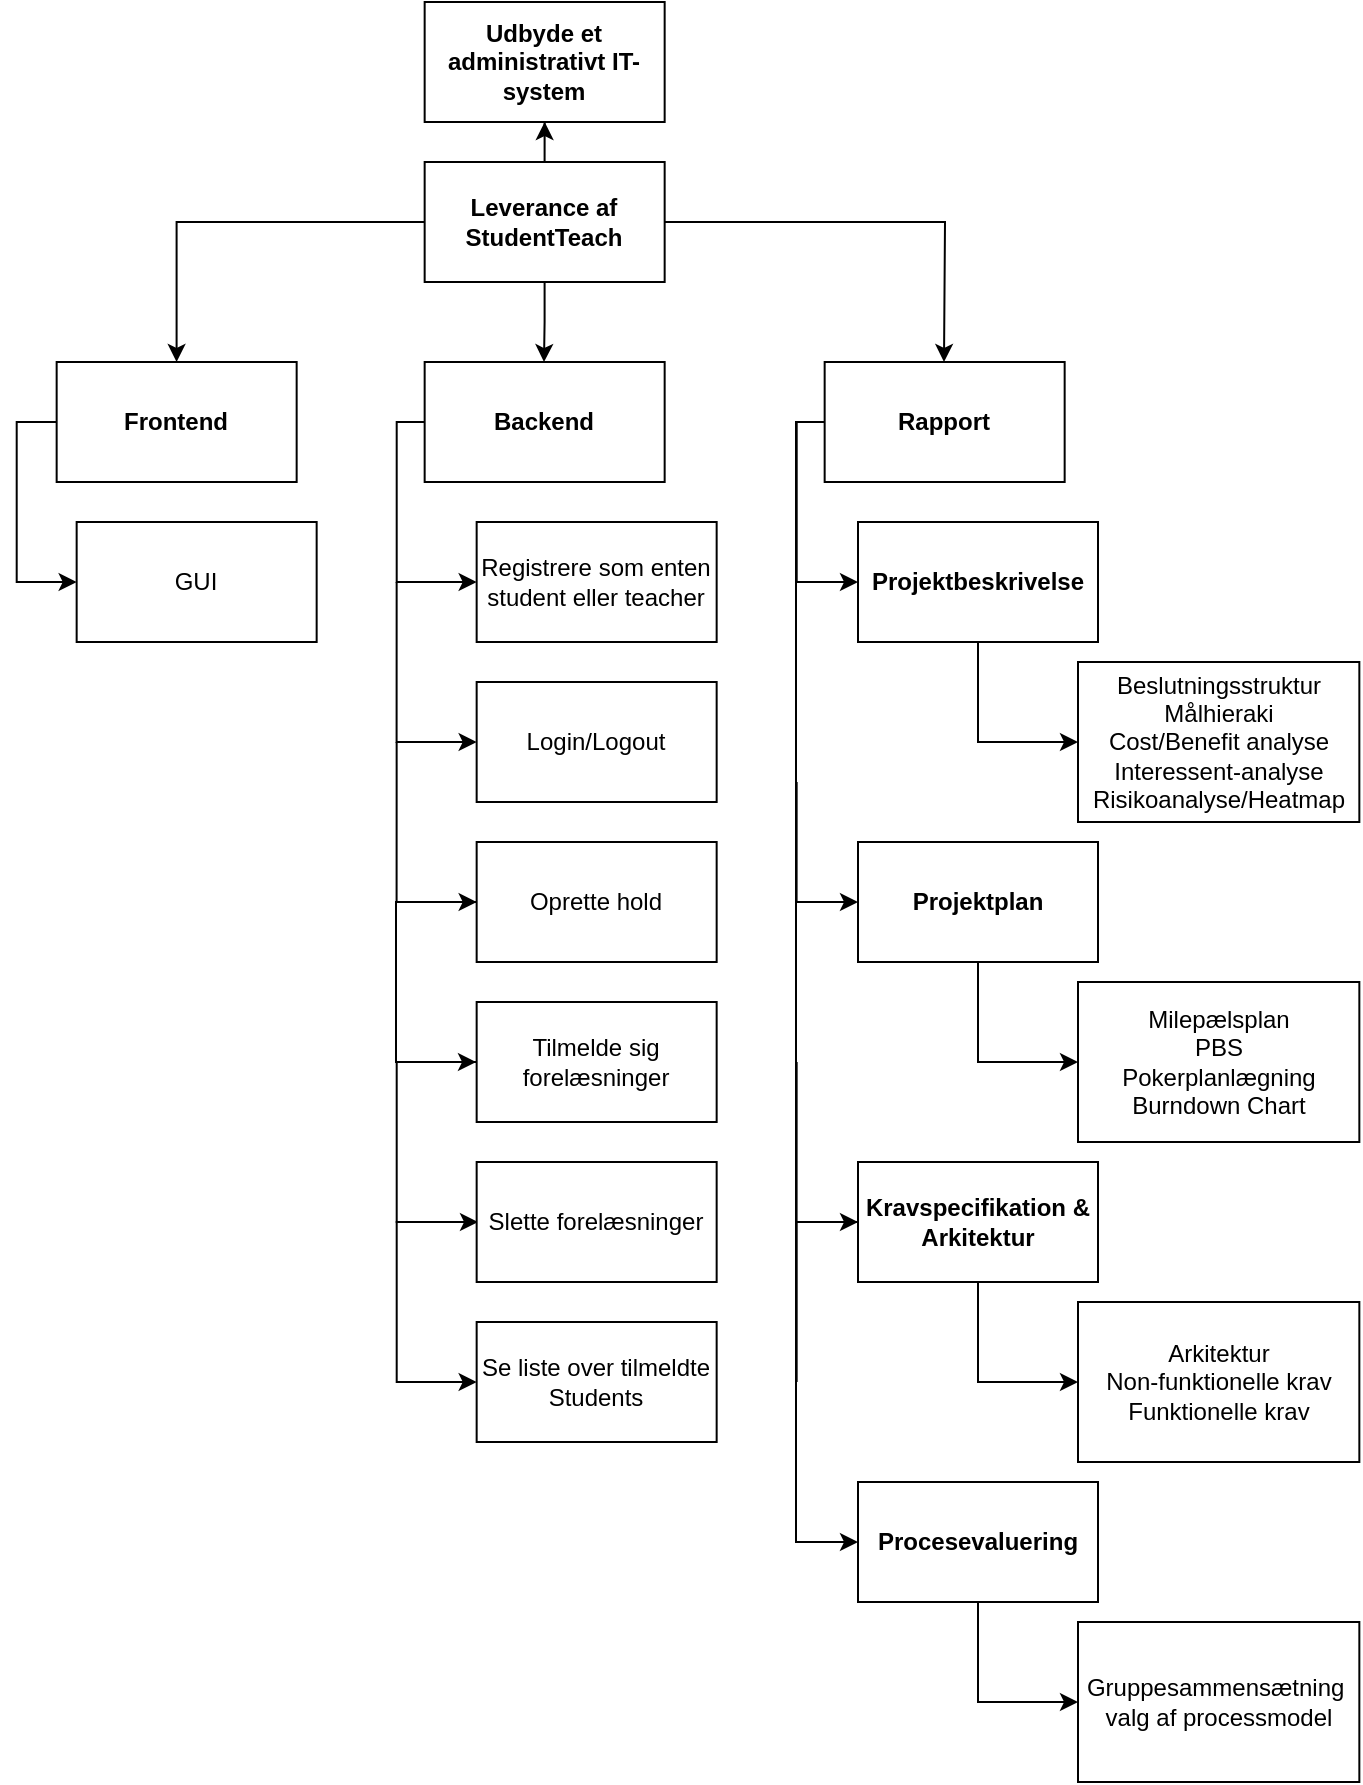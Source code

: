 <mxfile version="13.0.8" type="github">
  <diagram id="3AZzIE220VFOiJiIbyjP" name="Page-1">
    <mxGraphModel dx="1673" dy="934" grid="1" gridSize="10" guides="1" tooltips="1" connect="1" arrows="1" fold="1" page="1" pageScale="1" pageWidth="827" pageHeight="1169" math="0" shadow="0">
      <root>
        <mxCell id="0" />
        <mxCell id="1" parent="0" />
        <mxCell id="Jk5qHnKGdOJ1nb1w-nt2-3" value="" style="edgeStyle=orthogonalEdgeStyle;rounded=0;orthogonalLoop=1;jettySize=auto;html=1;" parent="1" source="Jk5qHnKGdOJ1nb1w-nt2-1" target="Jk5qHnKGdOJ1nb1w-nt2-2" edge="1">
          <mxGeometry relative="1" as="geometry" />
        </mxCell>
        <mxCell id="Jk5qHnKGdOJ1nb1w-nt2-5" value="" style="edgeStyle=orthogonalEdgeStyle;rounded=0;orthogonalLoop=1;jettySize=auto;html=1;" parent="1" source="Jk5qHnKGdOJ1nb1w-nt2-1" edge="1">
          <mxGeometry relative="1" as="geometry">
            <mxPoint x="363" y="240" as="targetPoint" />
          </mxGeometry>
        </mxCell>
        <mxCell id="Jk5qHnKGdOJ1nb1w-nt2-7" value="" style="edgeStyle=orthogonalEdgeStyle;rounded=0;orthogonalLoop=1;jettySize=auto;html=1;" parent="1" source="Jk5qHnKGdOJ1nb1w-nt2-1" edge="1">
          <mxGeometry relative="1" as="geometry">
            <mxPoint x="563" y="240" as="targetPoint" />
          </mxGeometry>
        </mxCell>
        <mxCell id="deQ2-Q1bwaaRHNpA15x_-2" value="" style="edgeStyle=orthogonalEdgeStyle;rounded=0;orthogonalLoop=1;jettySize=auto;html=1;entryX=0.5;entryY=1;entryDx=0;entryDy=0;" parent="1" source="Jk5qHnKGdOJ1nb1w-nt2-1" edge="1" target="deQ2-Q1bwaaRHNpA15x_-1">
          <mxGeometry relative="1" as="geometry">
            <mxPoint x="363" y="115" as="targetPoint" />
          </mxGeometry>
        </mxCell>
        <mxCell id="Jk5qHnKGdOJ1nb1w-nt2-1" value="&lt;b&gt;Leverance af StudentTeach&lt;/b&gt;" style="rounded=0;whiteSpace=wrap;html=1;" parent="1" vertex="1">
          <mxGeometry x="303.33" y="140" width="120" height="60" as="geometry" />
        </mxCell>
        <mxCell id="deQ2-Q1bwaaRHNpA15x_-1" value="&lt;b&gt;Udbyde et administrativt IT-system&lt;/b&gt;" style="rounded=0;whiteSpace=wrap;html=1;" parent="1" vertex="1">
          <mxGeometry x="303.33" y="60" width="120" height="60" as="geometry" />
        </mxCell>
        <mxCell id="Ops0DvnB60AxqXnKlPGb-2" value="" style="edgeStyle=orthogonalEdgeStyle;rounded=0;orthogonalLoop=1;jettySize=auto;html=1;" parent="1" source="Jk5qHnKGdOJ1nb1w-nt2-6" edge="1">
          <mxGeometry relative="1" as="geometry">
            <Array as="points">
              <mxPoint x="489.33" y="270" />
              <mxPoint x="489.33" y="350" />
            </Array>
            <mxPoint x="520" y="350" as="targetPoint" />
          </mxGeometry>
        </mxCell>
        <mxCell id="2z4ijSv8l3djSHBPxvHV-10" value="" style="edgeStyle=orthogonalEdgeStyle;rounded=0;orthogonalLoop=1;jettySize=auto;html=1;entryX=0;entryY=0.5;entryDx=0;entryDy=0;" parent="1" source="Jk5qHnKGdOJ1nb1w-nt2-6" target="2z4ijSv8l3djSHBPxvHV-16" edge="1">
          <mxGeometry relative="1" as="geometry">
            <mxPoint x="520" y="750" as="targetPoint" />
            <Array as="points">
              <mxPoint x="489" y="270" />
              <mxPoint x="489" y="830" />
            </Array>
          </mxGeometry>
        </mxCell>
        <mxCell id="Jk5qHnKGdOJ1nb1w-nt2-6" value="&lt;b&gt;Rapport&lt;/b&gt;" style="rounded=0;whiteSpace=wrap;html=1;" parent="1" vertex="1">
          <mxGeometry x="503.33" y="240" width="120" height="60" as="geometry" />
        </mxCell>
        <mxCell id="Ops0DvnB60AxqXnKlPGb-1" value="Beslutningsstruktur&lt;br&gt;Målhieraki&lt;br&gt;Cost/Benefit analyse&lt;br&gt;Interessent-analyse&lt;br&gt;Risikoanalyse/Heatmap" style="rounded=0;whiteSpace=wrap;html=1;" parent="1" vertex="1">
          <mxGeometry x="630" y="390" width="140.67" height="80" as="geometry" />
        </mxCell>
        <mxCell id="Ops0DvnB60AxqXnKlPGb-10" value="" style="edgeStyle=orthogonalEdgeStyle;rounded=0;orthogonalLoop=1;jettySize=auto;html=1;" parent="1" edge="1">
          <mxGeometry relative="1" as="geometry">
            <Array as="points">
              <mxPoint x="489.33" y="670" />
            </Array>
            <mxPoint x="489.33" y="590" as="sourcePoint" />
            <mxPoint x="529.33" y="670" as="targetPoint" />
          </mxGeometry>
        </mxCell>
        <mxCell id="Ops0DvnB60AxqXnKlPGb-7" value="&lt;b&gt;Projektplan&lt;/b&gt;" style="rounded=0;whiteSpace=wrap;html=1;" parent="1" vertex="1">
          <mxGeometry x="520" y="480" width="120" height="60" as="geometry" />
        </mxCell>
        <mxCell id="Jk5qHnKGdOJ1nb1w-nt2-15" value="" style="edgeStyle=orthogonalEdgeStyle;rounded=0;orthogonalLoop=1;jettySize=auto;html=1;" parent="1" source="Jk5qHnKGdOJ1nb1w-nt2-4" target="Jk5qHnKGdOJ1nb1w-nt2-14" edge="1">
          <mxGeometry relative="1" as="geometry">
            <Array as="points">
              <mxPoint x="289.33" y="270" />
              <mxPoint x="289.33" y="350" />
            </Array>
          </mxGeometry>
        </mxCell>
        <mxCell id="Jk5qHnKGdOJ1nb1w-nt2-4" value="&lt;b&gt;Backend&lt;/b&gt;" style="rounded=0;whiteSpace=wrap;html=1;" parent="1" vertex="1">
          <mxGeometry x="303.33" y="240" width="120" height="60" as="geometry" />
        </mxCell>
        <mxCell id="Jk5qHnKGdOJ1nb1w-nt2-20" value="" style="edgeStyle=orthogonalEdgeStyle;rounded=0;orthogonalLoop=1;jettySize=auto;html=1;" parent="1" target="Jk5qHnKGdOJ1nb1w-nt2-19" edge="1">
          <mxGeometry relative="1" as="geometry">
            <mxPoint x="289.33" y="350" as="sourcePoint" />
            <Array as="points">
              <mxPoint x="289.33" y="430" />
            </Array>
          </mxGeometry>
        </mxCell>
        <mxCell id="Jk5qHnKGdOJ1nb1w-nt2-14" value="Registrere som enten student eller teacher" style="rounded=0;whiteSpace=wrap;html=1;" parent="1" vertex="1">
          <mxGeometry x="329.33" y="320" width="120" height="60" as="geometry" />
        </mxCell>
        <mxCell id="Jk5qHnKGdOJ1nb1w-nt2-22" value="" style="edgeStyle=orthogonalEdgeStyle;rounded=0;orthogonalLoop=1;jettySize=auto;html=1;" parent="1" edge="1">
          <mxGeometry relative="1" as="geometry">
            <mxPoint x="289.33" y="430" as="sourcePoint" />
            <Array as="points">
              <mxPoint x="289.33" y="510" />
            </Array>
            <mxPoint x="329.33" y="510" as="targetPoint" />
          </mxGeometry>
        </mxCell>
        <mxCell id="Jk5qHnKGdOJ1nb1w-nt2-19" value="Login/Logout" style="rounded=0;whiteSpace=wrap;html=1;" parent="1" vertex="1">
          <mxGeometry x="329.33" y="400" width="120" height="60" as="geometry" />
        </mxCell>
        <mxCell id="Jk5qHnKGdOJ1nb1w-nt2-24" value="" style="edgeStyle=orthogonalEdgeStyle;rounded=0;orthogonalLoop=1;jettySize=auto;html=1;" parent="1" edge="1">
          <mxGeometry relative="1" as="geometry">
            <Array as="points">
              <mxPoint x="289" y="510" />
              <mxPoint x="289" y="590" />
              <mxPoint x="329" y="590" />
            </Array>
            <mxPoint x="329.33" y="510" as="sourcePoint" />
            <mxPoint x="329" y="590" as="targetPoint" />
          </mxGeometry>
        </mxCell>
        <mxCell id="Jk5qHnKGdOJ1nb1w-nt2-26" value="" style="edgeStyle=orthogonalEdgeStyle;rounded=0;orthogonalLoop=1;jettySize=auto;html=1;" parent="1" edge="1">
          <mxGeometry relative="1" as="geometry">
            <Array as="points">
              <mxPoint x="289.33" y="590" />
              <mxPoint x="289.33" y="670" />
            </Array>
            <mxPoint x="329" y="590" as="sourcePoint" />
            <mxPoint x="330" y="670" as="targetPoint" />
          </mxGeometry>
        </mxCell>
        <mxCell id="Jk5qHnKGdOJ1nb1w-nt2-23" value="Oprette hold" style="rounded=0;whiteSpace=wrap;html=1;" parent="1" vertex="1">
          <mxGeometry x="329.33" y="480" width="120" height="60" as="geometry" />
        </mxCell>
        <mxCell id="Jk5qHnKGdOJ1nb1w-nt2-25" value="Tilmelde sig forelæsninger" style="rounded=0;whiteSpace=wrap;html=1;" parent="1" vertex="1">
          <mxGeometry x="329.33" y="560" width="120" height="60" as="geometry" />
        </mxCell>
        <mxCell id="Ops0DvnB60AxqXnKlPGb-12" value="" style="edgeStyle=orthogonalEdgeStyle;rounded=0;orthogonalLoop=1;jettySize=auto;html=1;" parent="1" source="Jk5qHnKGdOJ1nb1w-nt2-2" target="Ops0DvnB60AxqXnKlPGb-11" edge="1">
          <mxGeometry relative="1" as="geometry">
            <Array as="points">
              <mxPoint x="99.33" y="270" />
              <mxPoint x="99.33" y="350" />
            </Array>
          </mxGeometry>
        </mxCell>
        <mxCell id="Jk5qHnKGdOJ1nb1w-nt2-2" value="&lt;b&gt;Frontend&lt;/b&gt;" style="rounded=0;whiteSpace=wrap;html=1;" parent="1" vertex="1">
          <mxGeometry x="119.33" y="240" width="120" height="60" as="geometry" />
        </mxCell>
        <mxCell id="Ops0DvnB60AxqXnKlPGb-11" value="GUI" style="rounded=0;whiteSpace=wrap;html=1;" parent="1" vertex="1">
          <mxGeometry x="129.33" y="320" width="120" height="60" as="geometry" />
        </mxCell>
        <mxCell id="2z4ijSv8l3djSHBPxvHV-2" value="" style="edgeStyle=orthogonalEdgeStyle;rounded=0;orthogonalLoop=1;jettySize=auto;html=1;" parent="1" edge="1">
          <mxGeometry relative="1" as="geometry">
            <Array as="points">
              <mxPoint x="289.33" y="670" />
              <mxPoint x="289.33" y="750" />
            </Array>
            <mxPoint x="329.33" y="670" as="sourcePoint" />
            <mxPoint x="329.33" y="750" as="targetPoint" />
          </mxGeometry>
        </mxCell>
        <mxCell id="2z4ijSv8l3djSHBPxvHV-6" value="Slette forelæsninger" style="rounded=0;whiteSpace=wrap;html=1;" parent="1" vertex="1">
          <mxGeometry x="329.33" y="640" width="120" height="60" as="geometry" />
        </mxCell>
        <mxCell id="2z4ijSv8l3djSHBPxvHV-11" value="&lt;b&gt;Kravspecifikation &amp;amp; Arkitektur&lt;/b&gt;" style="rounded=0;whiteSpace=wrap;html=1;" parent="1" vertex="1">
          <mxGeometry x="520" y="640" width="120" height="60" as="geometry" />
        </mxCell>
        <mxCell id="2z4ijSv8l3djSHBPxvHV-13" value="" style="edgeStyle=orthogonalEdgeStyle;rounded=0;orthogonalLoop=1;jettySize=auto;html=1;" parent="1" edge="1">
          <mxGeometry relative="1" as="geometry">
            <mxPoint x="489.33" y="750" as="sourcePoint" />
            <mxPoint x="520" y="670" as="targetPoint" />
            <Array as="points">
              <mxPoint x="489.33" y="750" />
              <mxPoint x="489.33" y="830" />
            </Array>
          </mxGeometry>
        </mxCell>
        <mxCell id="2z4ijSv8l3djSHBPxvHV-16" value="&lt;b&gt;Procesevaluering&lt;/b&gt;" style="rounded=0;whiteSpace=wrap;html=1;" parent="1" vertex="1">
          <mxGeometry x="520" y="800" width="120" height="60" as="geometry" />
        </mxCell>
        <mxCell id="2z4ijSv8l3djSHBPxvHV-19" value="&lt;b&gt;Projektbeskrivelse&lt;/b&gt;" style="rounded=0;whiteSpace=wrap;html=1;" parent="1" vertex="1">
          <mxGeometry x="520" y="320" width="120" height="60" as="geometry" />
        </mxCell>
        <mxCell id="3CSBgSuy1U6Y1Sye-mHt-1" value="Se liste over tilmeldte Students" style="rounded=0;whiteSpace=wrap;html=1;" vertex="1" parent="1">
          <mxGeometry x="329.33" y="720" width="120" height="60" as="geometry" />
        </mxCell>
        <mxCell id="3CSBgSuy1U6Y1Sye-mHt-3" value="" style="edgeStyle=orthogonalEdgeStyle;rounded=0;orthogonalLoop=1;jettySize=auto;html=1;exitX=0.5;exitY=1;exitDx=0;exitDy=0;" edge="1" parent="1" source="2z4ijSv8l3djSHBPxvHV-19">
          <mxGeometry relative="1" as="geometry">
            <Array as="points">
              <mxPoint x="580" y="430" />
              <mxPoint x="630" y="430" />
            </Array>
            <mxPoint x="630" y="430" as="targetPoint" />
            <mxPoint x="589.7" y="390" as="sourcePoint" />
          </mxGeometry>
        </mxCell>
        <mxCell id="3CSBgSuy1U6Y1Sye-mHt-7" value="" style="edgeStyle=orthogonalEdgeStyle;rounded=0;orthogonalLoop=1;jettySize=auto;html=1;entryX=0;entryY=0.5;entryDx=0;entryDy=0;" edge="1" parent="1" target="Ops0DvnB60AxqXnKlPGb-7">
          <mxGeometry relative="1" as="geometry">
            <Array as="points">
              <mxPoint x="489" y="510" />
            </Array>
            <mxPoint x="489.33" y="450" as="sourcePoint" />
            <mxPoint x="510" y="530" as="targetPoint" />
          </mxGeometry>
        </mxCell>
        <mxCell id="3CSBgSuy1U6Y1Sye-mHt-8" value="" style="edgeStyle=orthogonalEdgeStyle;rounded=0;orthogonalLoop=1;jettySize=auto;html=1;exitX=0.5;exitY=1;exitDx=0;exitDy=0;" edge="1" parent="1">
          <mxGeometry relative="1" as="geometry">
            <Array as="points">
              <mxPoint x="580" y="590" />
              <mxPoint x="630" y="590" />
            </Array>
            <mxPoint x="630" y="590" as="targetPoint" />
            <mxPoint x="580" y="540" as="sourcePoint" />
          </mxGeometry>
        </mxCell>
        <mxCell id="3CSBgSuy1U6Y1Sye-mHt-9" value="Milepælsplan&lt;br&gt;PBS&lt;br&gt;Pokerplanlægning&lt;br&gt;Burndown Chart" style="rounded=0;whiteSpace=wrap;html=1;" vertex="1" parent="1">
          <mxGeometry x="630" y="550" width="140.67" height="80" as="geometry" />
        </mxCell>
        <mxCell id="3CSBgSuy1U6Y1Sye-mHt-11" value="" style="edgeStyle=orthogonalEdgeStyle;rounded=0;orthogonalLoop=1;jettySize=auto;html=1;exitX=0.5;exitY=1;exitDx=0;exitDy=0;" edge="1" parent="1">
          <mxGeometry relative="1" as="geometry">
            <Array as="points">
              <mxPoint x="580" y="750" />
              <mxPoint x="630" y="750" />
            </Array>
            <mxPoint x="630" y="750" as="targetPoint" />
            <mxPoint x="580" y="700" as="sourcePoint" />
          </mxGeometry>
        </mxCell>
        <mxCell id="3CSBgSuy1U6Y1Sye-mHt-12" value="Arkitektur&lt;br&gt;Non-funktionelle krav&lt;br&gt;Funktionelle krav" style="rounded=0;whiteSpace=wrap;html=1;" vertex="1" parent="1">
          <mxGeometry x="630" y="710" width="140.67" height="80" as="geometry" />
        </mxCell>
        <mxCell id="3CSBgSuy1U6Y1Sye-mHt-13" value="" style="edgeStyle=orthogonalEdgeStyle;rounded=0;orthogonalLoop=1;jettySize=auto;html=1;exitX=0.5;exitY=1;exitDx=0;exitDy=0;" edge="1" parent="1">
          <mxGeometry relative="1" as="geometry">
            <Array as="points">
              <mxPoint x="580" y="910" />
              <mxPoint x="630" y="910" />
            </Array>
            <mxPoint x="630" y="910" as="targetPoint" />
            <mxPoint x="580" y="860" as="sourcePoint" />
          </mxGeometry>
        </mxCell>
        <mxCell id="3CSBgSuy1U6Y1Sye-mHt-14" value="Gruppesammensætning&amp;nbsp;&lt;br&gt;valg af processmodel" style="rounded=0;whiteSpace=wrap;html=1;" vertex="1" parent="1">
          <mxGeometry x="630" y="870" width="140.67" height="80" as="geometry" />
        </mxCell>
      </root>
    </mxGraphModel>
  </diagram>
</mxfile>
